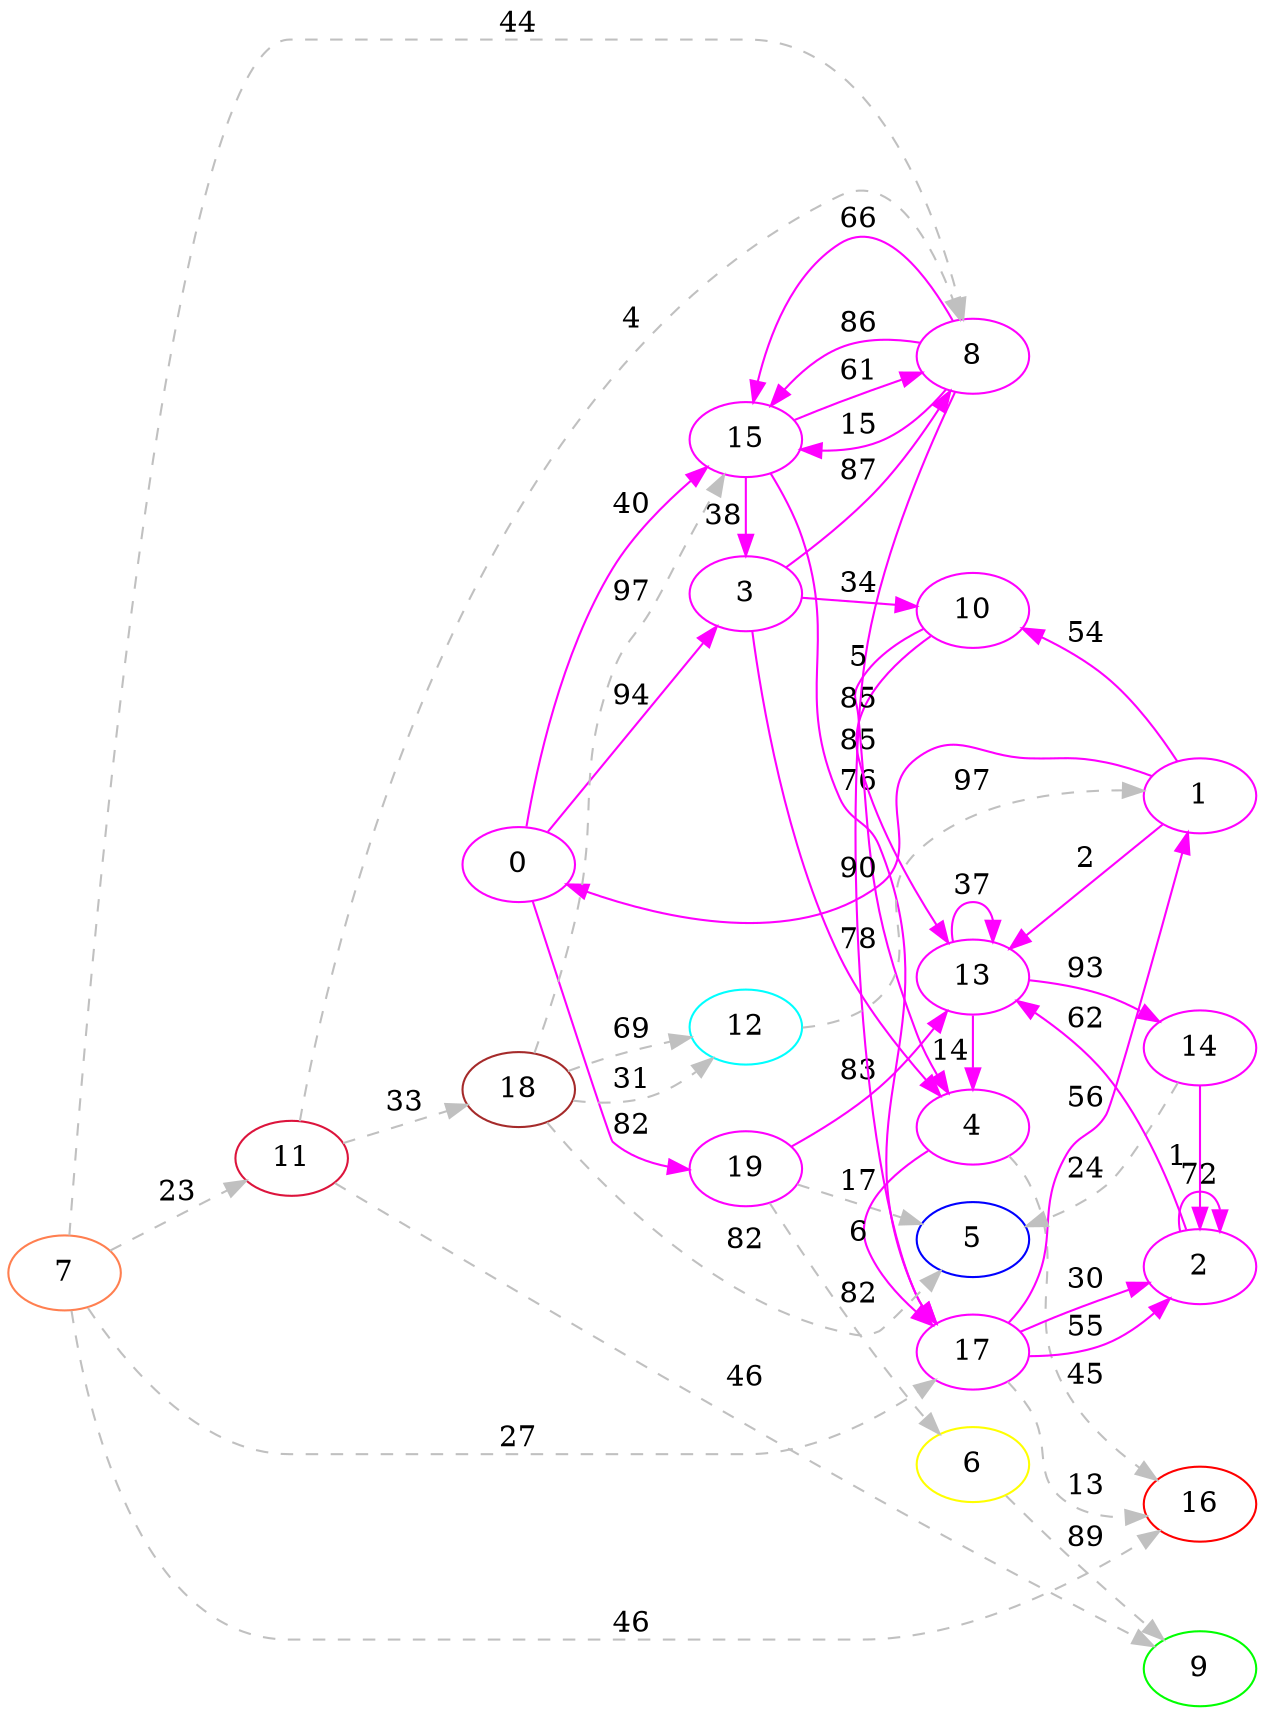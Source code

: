 digraph G {
ranksep = "equally";
rankdir = LR;
{rank = same; 0; };
{rank = same; 19; 3; 15; };
{rank = same; 13; 5; 6; 4; 10; 8; 17; };
{rank = same; 14; 9; 16; 2; 1; };
{rank = same; };
{rank = same; 7; };
{rank = same; 11; };
{rank = same; 18; };
{rank = same; 12; };
{rank = same; };
16 [color = "red"];
5 [color = "blue"];
9 [color = "green"];
6 [color = "yellow"];
15 [color = "magenta"];
8 [color = "magenta"];
3 [color = "magenta"];
14 [color = "magenta"];
10 [color = "magenta"];
1 [color = "magenta"];
2 [color = "magenta"];
17 [color = "magenta"];
4 [color = "magenta"];
13 [color = "magenta"];
19 [color = "magenta"];
0 [color = "magenta"];
12 [color = "aqua"];
18 [color = "brown"];
11 [color = "crimson"];
7 [color = "coral"];
0->19[label="82" color = "magenta"];
0->3[label="94" color = "magenta"];
0->15[label="40" color = "magenta"];
19->13[label="83" color = "magenta"];
19->5[label="17" color = "grey" style = "dashed"];
19->6[label="82" color = "grey" style = "dashed"];
3->4[label="78" color = "magenta"];
3->10[label="34" color = "magenta"];
3->8[label="87" color = "magenta"];
15->3[label="38" color = "magenta"];
15->17[label="76" color = "magenta"];
15->8[label="61" color = "magenta"];
13->4[label="14" color = "magenta"];
13->14[label="93" color = "magenta"];
13->13[label="37" color = "magenta"];
5
6->9[label="89" color = "grey" style = "dashed"];
4->17[label="6" color = "magenta"];
4->16[label="45" color = "grey" style = "dashed"];
10->13[label="85" color = "magenta"];
10->4[label="85" color = "magenta"];
8->17[label="5" color = "magenta"];
8->15[label="15" color = "magenta"];
8->15[label="66" color = "magenta"];
8->15[label="86" color = "magenta"];
17->16[label="13" color = "grey" style = "dashed"];
17->2[label="55" color = "magenta"];
17->1[label="56" color = "magenta"];
17->2[label="30" color = "magenta"];
14->5[label="24" color = "grey" style = "dashed"];
14->2[label="1" color = "magenta"];
9
16
2->2[label="72" color = "magenta"];
2->13[label="62" color = "magenta"];
1->10[label="54" color = "magenta"];
1->13[label="2" color = "magenta"];
1->0[label="90" color = "magenta"];
7->17[label="27" color = "grey" style = "dashed"];
7->8[label="44" color = "grey" style = "dashed"];
7->11[label="23" color = "grey" style = "dashed"];
7->16[label="46" color = "grey" style = "dashed"];
11->8[label="4" color = "grey" style = "dashed"];
11->18[label="33" color = "grey" style = "dashed"];
11->9[label="46" color = "grey" style = "dashed"];
18->12[label="69" color = "grey" style = "dashed"];
18->5[label="82" color = "grey" style = "dashed"];
18->12[label="31" color = "grey" style = "dashed"];
18->15[label="97" color = "grey" style = "dashed"];
12->1[label="97" color = "grey" style = "dashed"];
}
